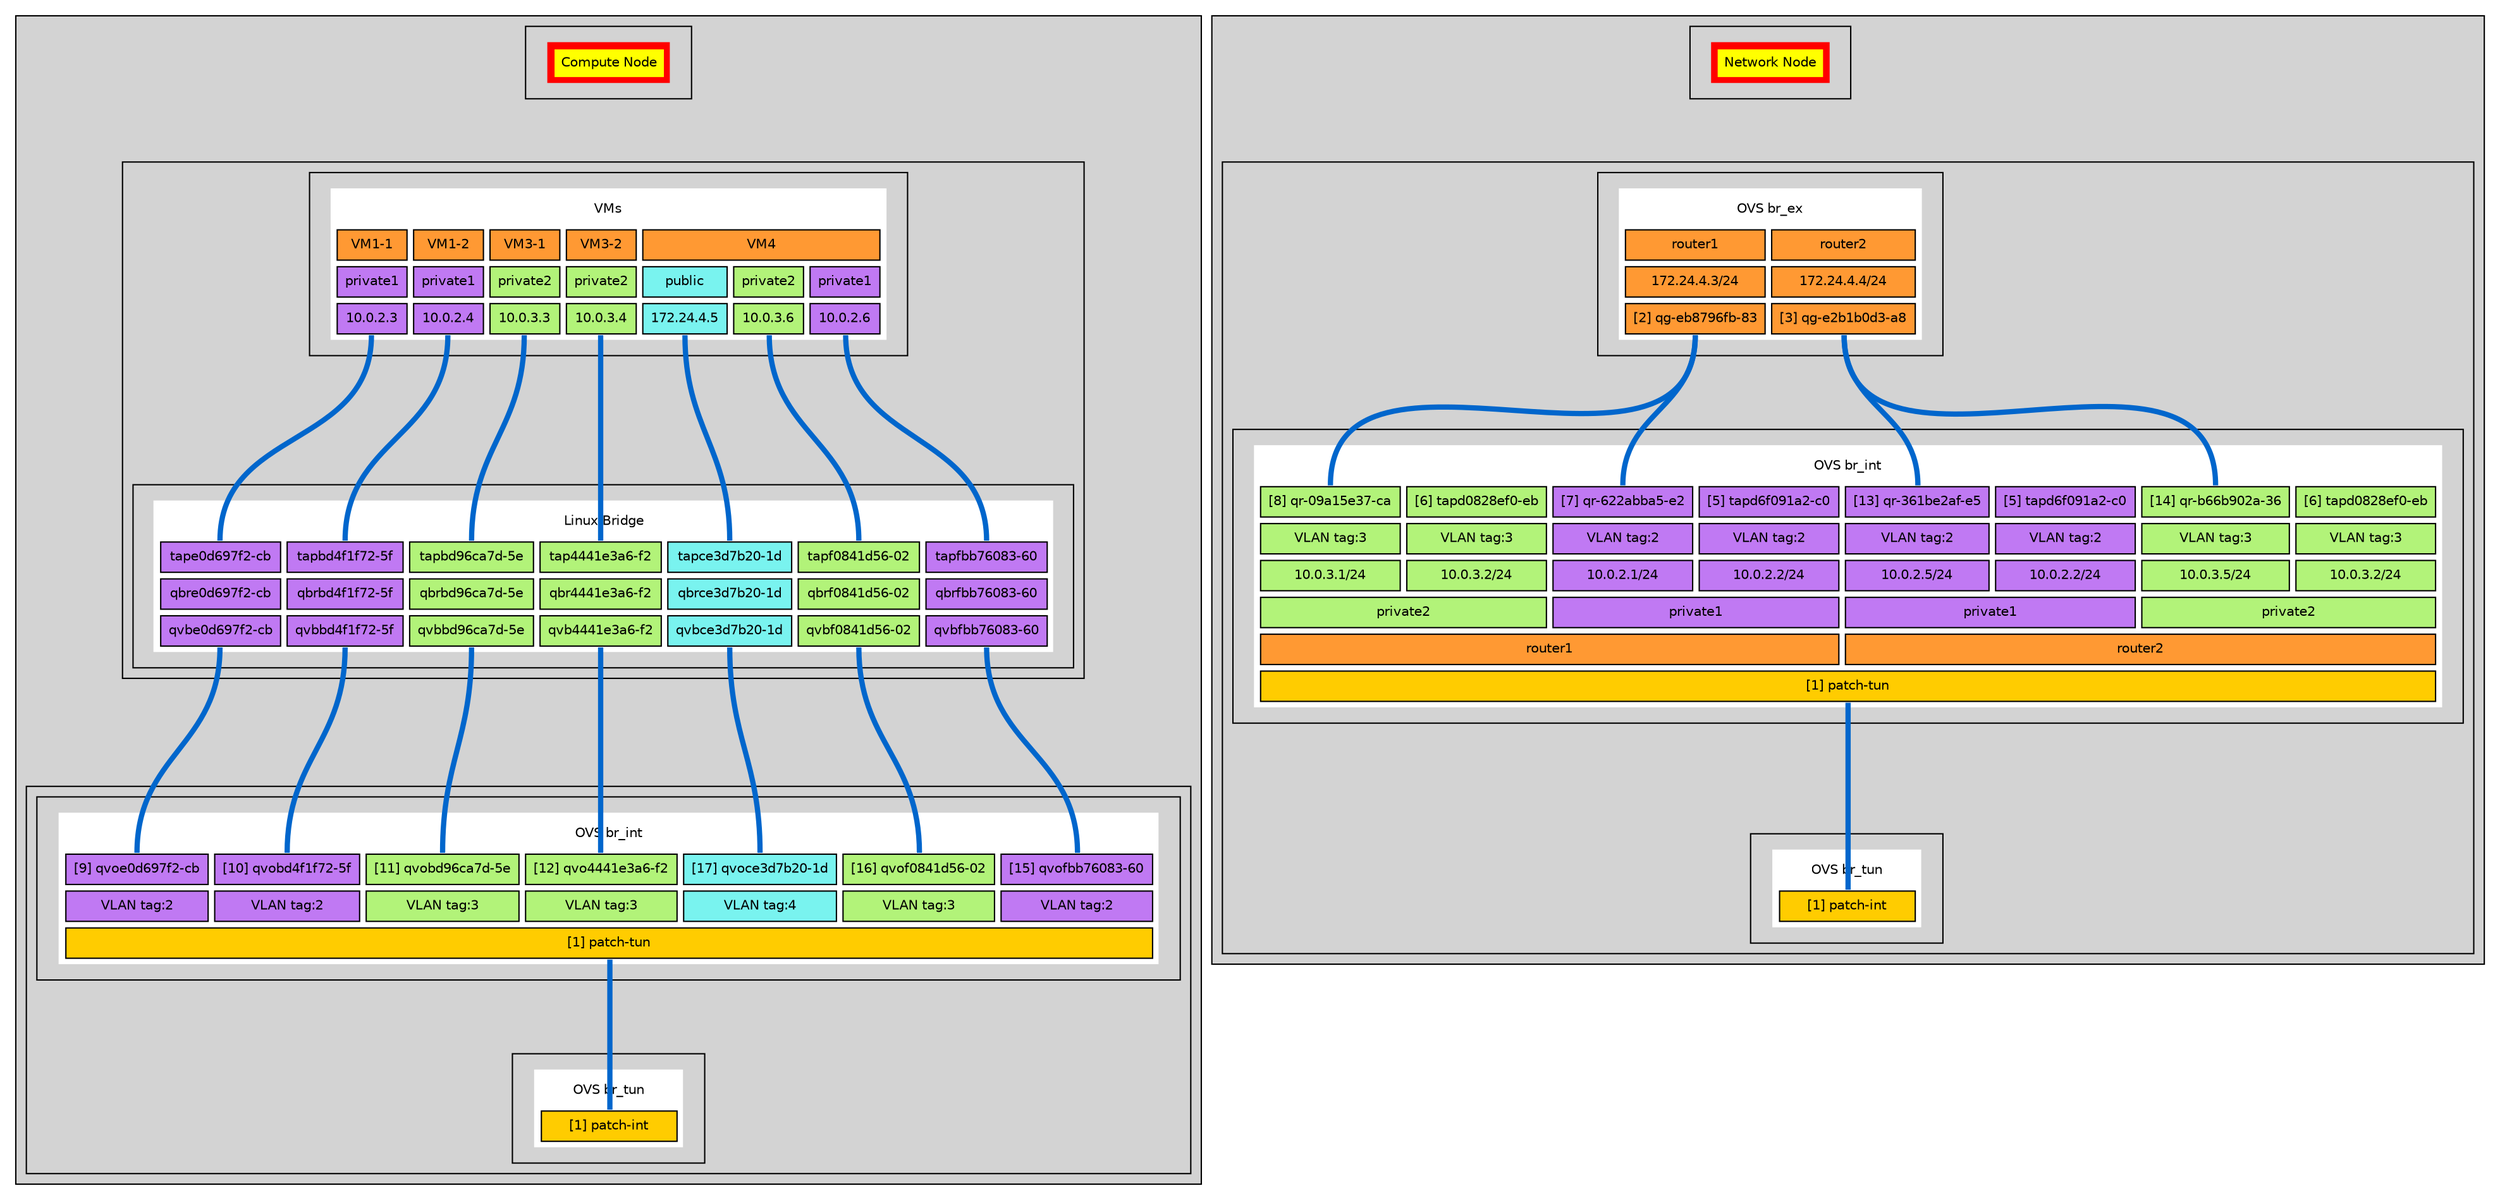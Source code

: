 digraph DON_DON {
graph [fontsize=10 fontname="Helvetica"];
node [fontsize=10 fontname="Helvetica"];
rankdir = TB;
ranksep = 1;
concentrate = true;
compound = true;
edge [dir=none]

subgraph cluster_DONComputeNode {
style=filled
subgraph cluster_ComputeNode {
ComputeNode [ shape = plaintext, label = <
<TABLE BORDER="0" CELLBORDER="1" CELLSPACING="5" CELLPADDING="5" BGCOLOR="red">
<TR>
<TD COLSPAN="1" BORDER="0" BGCOLOR="yellow" PORT="ComputeNode">Compute Node</TD>
</TR>
</TABLE>>];

}

subgraph cluster_Nova {
style=filled
subgraph cluster_VMs {
VMs [ shape = plaintext, label = <
<TABLE BORDER="0" CELLBORDER="1" CELLSPACING="5" CELLPADDING="5" BGCOLOR="white">
<TR>
<TD COLSPAN="7" BORDER="0" BGCOLOR="white" PORT="VMs">VMs</TD>
</TR>
<TR>
<TD ROWSPAN="1" COLSPAN="1" BGCOLOR="#ff9933">VM1-1</TD>
<TD ROWSPAN="1" COLSPAN="1" BGCOLOR="#ff9933">VM1-2</TD>
<TD ROWSPAN="1" COLSPAN="1" BGCOLOR="#ff9933">VM3-1</TD>
<TD ROWSPAN="1" COLSPAN="1" BGCOLOR="#ff9933">VM3-2</TD>
<TD ROWSPAN="1" COLSPAN="3" BGCOLOR="#ff9933">VM4</TD>
</TR>
<TR>
<TD ROWSPAN="1" COLSPAN="1" BGCOLOR="#c079f3">private1</TD>
<TD ROWSPAN="1" COLSPAN="1" BGCOLOR="#c079f3">private1</TD>
<TD ROWSPAN="1" COLSPAN="1" BGCOLOR="#b2f379">private2</TD>
<TD ROWSPAN="1" COLSPAN="1" BGCOLOR="#b2f379">private2</TD>
<TD ROWSPAN="1" COLSPAN="1" BGCOLOR="#79f3ef">public</TD>
<TD ROWSPAN="1" COLSPAN="1" BGCOLOR="#b2f379">private2</TD>
<TD ROWSPAN="1" COLSPAN="1" BGCOLOR="#c079f3">private1</TD>
</TR>
<TR>
<TD ROWSPAN="1" COLSPAN="1" BGCOLOR="#c079f3" PORT="10023">10.0.2.3</TD>
<TD ROWSPAN="1" COLSPAN="1" BGCOLOR="#c079f3" PORT="10024">10.0.2.4</TD>
<TD ROWSPAN="1" COLSPAN="1" BGCOLOR="#b2f379" PORT="10033">10.0.3.3</TD>
<TD ROWSPAN="1" COLSPAN="1" BGCOLOR="#b2f379" PORT="10034">10.0.3.4</TD>
<TD ROWSPAN="1" COLSPAN="1" BGCOLOR="#79f3ef" PORT="1722445">172.24.4.5</TD>
<TD ROWSPAN="1" COLSPAN="1" BGCOLOR="#b2f379" PORT="10036">10.0.3.6</TD>
<TD ROWSPAN="1" COLSPAN="1" BGCOLOR="#c079f3" PORT="10026">10.0.2.6</TD>
</TR>
</TABLE>>];

}

subgraph cluster_LinuxBridge {
LinuxBridge [ shape = plaintext, label = <
<TABLE BORDER="0" CELLBORDER="1" CELLSPACING="5" CELLPADDING="5" BGCOLOR="white">
<TR>
<TD COLSPAN="7" BORDER="0" BGCOLOR="white" PORT="LinuxBridge">Linux Bridge</TD>
</TR>
<TR>
<TD ROWSPAN="1" COLSPAN="1" BGCOLOR="#c079f3" PORT="tape0d697f2_cb">tape0d697f2-cb</TD>
<TD ROWSPAN="1" COLSPAN="1" BGCOLOR="#c079f3" PORT="tapbd4f1f72_5f">tapbd4f1f72-5f</TD>
<TD ROWSPAN="1" COLSPAN="1" BGCOLOR="#b2f379" PORT="tapbd96ca7d_5e">tapbd96ca7d-5e</TD>
<TD ROWSPAN="1" COLSPAN="1" BGCOLOR="#b2f379" PORT="tap4441e3a6_f2">tap4441e3a6-f2</TD>
<TD ROWSPAN="1" COLSPAN="1" BGCOLOR="#79f3ef" PORT="tapce3d7b20_1d">tapce3d7b20-1d</TD>
<TD ROWSPAN="1" COLSPAN="1" BGCOLOR="#b2f379" PORT="tapf0841d56_02">tapf0841d56-02</TD>
<TD ROWSPAN="1" COLSPAN="1" BGCOLOR="#c079f3" PORT="tapfbb76083_60">tapfbb76083-60</TD>
</TR>
<TR>
<TD ROWSPAN="1" COLSPAN="1" BGCOLOR="#c079f3" PORT="qbre0d697f2_cb">qbre0d697f2-cb</TD>
<TD ROWSPAN="1" COLSPAN="1" BGCOLOR="#c079f3" PORT="qbrbd4f1f72_5f">qbrbd4f1f72-5f</TD>
<TD ROWSPAN="1" COLSPAN="1" BGCOLOR="#b2f379" PORT="qbrbd96ca7d_5e">qbrbd96ca7d-5e</TD>
<TD ROWSPAN="1" COLSPAN="1" BGCOLOR="#b2f379" PORT="qbr4441e3a6_f2">qbr4441e3a6-f2</TD>
<TD ROWSPAN="1" COLSPAN="1" BGCOLOR="#79f3ef" PORT="qbrce3d7b20_1d">qbrce3d7b20-1d</TD>
<TD ROWSPAN="1" COLSPAN="1" BGCOLOR="#b2f379" PORT="qbrf0841d56_02">qbrf0841d56-02</TD>
<TD ROWSPAN="1" COLSPAN="1" BGCOLOR="#c079f3" PORT="qbrfbb76083_60">qbrfbb76083-60</TD>
</TR>
<TR>
<TD ROWSPAN="1" COLSPAN="1" BGCOLOR="#c079f3" PORT="qvbe0d697f2_cb">qvbe0d697f2-cb</TD>
<TD ROWSPAN="1" COLSPAN="1" BGCOLOR="#c079f3" PORT="qvbbd4f1f72_5f">qvbbd4f1f72-5f</TD>
<TD ROWSPAN="1" COLSPAN="1" BGCOLOR="#b2f379" PORT="qvbbd96ca7d_5e">qvbbd96ca7d-5e</TD>
<TD ROWSPAN="1" COLSPAN="1" BGCOLOR="#b2f379" PORT="qvb4441e3a6_f2">qvb4441e3a6-f2</TD>
<TD ROWSPAN="1" COLSPAN="1" BGCOLOR="#79f3ef" PORT="qvbce3d7b20_1d">qvbce3d7b20-1d</TD>
<TD ROWSPAN="1" COLSPAN="1" BGCOLOR="#b2f379" PORT="qvbf0841d56_02">qvbf0841d56-02</TD>
<TD ROWSPAN="1" COLSPAN="1" BGCOLOR="#c079f3" PORT="qvbfbb76083_60">qvbfbb76083-60</TD>
</TR>
</TABLE>>];

}

}

subgraph cluster_OVS {
style=filled
subgraph cluster_compute_br_int {
compute_br_int [ shape = plaintext, label = <
<TABLE BORDER="0" CELLBORDER="1" CELLSPACING="5" CELLPADDING="5" BGCOLOR="white">
<TR>
<TD COLSPAN="7" BORDER="0" BGCOLOR="white" PORT="OVSbr_int">OVS br_int</TD>
</TR>
<TR>
<TD ROWSPAN="1" COLSPAN="1" BGCOLOR="#c079f3" PORT="qvoe0d697f2_cb">[9] qvoe0d697f2-cb</TD>
<TD ROWSPAN="1" COLSPAN="1" BGCOLOR="#c079f3" PORT="qvobd4f1f72_5f">[10] qvobd4f1f72-5f</TD>
<TD ROWSPAN="1" COLSPAN="1" BGCOLOR="#b2f379" PORT="qvobd96ca7d_5e">[11] qvobd96ca7d-5e</TD>
<TD ROWSPAN="1" COLSPAN="1" BGCOLOR="#b2f379" PORT="qvo4441e3a6_f2">[12] qvo4441e3a6-f2</TD>
<TD ROWSPAN="1" COLSPAN="1" BGCOLOR="#79f3ef" PORT="qvoce3d7b20_1d">[17] qvoce3d7b20-1d</TD>
<TD ROWSPAN="1" COLSPAN="1" BGCOLOR="#b2f379" PORT="qvof0841d56_02">[16] qvof0841d56-02</TD>
<TD ROWSPAN="1" COLSPAN="1" BGCOLOR="#c079f3" PORT="qvofbb76083_60">[15] qvofbb76083-60</TD>
</TR>
<TR>
<TD ROWSPAN="1" COLSPAN="1" BGCOLOR="#c079f3" PORT="qvoe0d697f2_cbtag_2">VLAN tag:2</TD>
<TD ROWSPAN="1" COLSPAN="1" BGCOLOR="#c079f3" PORT="qvobd4f1f72_5ftag_2">VLAN tag:2</TD>
<TD ROWSPAN="1" COLSPAN="1" BGCOLOR="#b2f379" PORT="qvobd96ca7d_5etag_3">VLAN tag:3</TD>
<TD ROWSPAN="1" COLSPAN="1" BGCOLOR="#b2f379" PORT="qvo4441e3a6_f2tag_3">VLAN tag:3</TD>
<TD ROWSPAN="1" COLSPAN="1" BGCOLOR="#79f3ef" PORT="qvoce3d7b20_1dtag_4">VLAN tag:4</TD>
<TD ROWSPAN="1" COLSPAN="1" BGCOLOR="#b2f379" PORT="qvof0841d56_02tag_3">VLAN tag:3</TD>
<TD ROWSPAN="1" COLSPAN="1" BGCOLOR="#c079f3" PORT="qvofbb76083_60tag_2">VLAN tag:2</TD>
</TR>
<TR>
<TD ROWSPAN="1" COLSPAN="7" BGCOLOR="#ffcc00" PORT="patch_tun">[1] patch-tun</TD>
</TR>
</TABLE>>];

}

subgraph cluster_compute_br_tun {
compute_br_tun [ shape = plaintext, label = <
<TABLE BORDER="0" CELLBORDER="1" CELLSPACING="5" CELLPADDING="5" BGCOLOR="white">
<TR>
<TD COLSPAN="7" BORDER="0" BGCOLOR="white" PORT="OVSbr_tun">OVS br_tun</TD>
</TR>
<TR>
<TD ROWSPAN="1" COLSPAN="7" BGCOLOR="#ffcc00" PORT="patch_int">[1] patch-int</TD>
</TR>
</TABLE>>];

}

}

ComputeNode:s -> VMs:n [color = "#0066cc", penwidth = "4", style="invis"]
VMs:10023:s -> LinuxBridge:tape0d697f2_cb:n [color = "#0066cc", penwidth = "4"]
VMs:10024:s -> LinuxBridge:tapbd4f1f72_5f:n [color = "#0066cc", penwidth = "4"]
VMs:10033:s -> LinuxBridge:tapbd96ca7d_5e:n [color = "#0066cc", penwidth = "4"]
VMs:10034:s -> LinuxBridge:tap4441e3a6_f2:n [color = "#0066cc", penwidth = "4"]
VMs:1722445:s -> LinuxBridge:tapce3d7b20_1d:n [color = "#0066cc", penwidth = "4"]
VMs:10036:s -> LinuxBridge:tapf0841d56_02:n [color = "#0066cc", penwidth = "4"]
VMs:10026:s -> LinuxBridge:tapfbb76083_60:n [color = "#0066cc", penwidth = "4"]
LinuxBridge:qvbe0d697f2_cb:s -> compute_br_int:qvoe0d697f2_cb:n [color = "#0066cc", penwidth = "4"]
LinuxBridge:qvbbd4f1f72_5f:s -> compute_br_int:qvobd4f1f72_5f:n [color = "#0066cc", penwidth = "4"]
LinuxBridge:qvbbd96ca7d_5e:s -> compute_br_int:qvobd96ca7d_5e:n [color = "#0066cc", penwidth = "4"]
LinuxBridge:qvb4441e3a6_f2:s -> compute_br_int:qvo4441e3a6_f2:n [color = "#0066cc", penwidth = "4"]
LinuxBridge:qvbce3d7b20_1d:s -> compute_br_int:qvoce3d7b20_1d:n [color = "#0066cc", penwidth = "4"]
LinuxBridge:qvbf0841d56_02:s -> compute_br_int:qvof0841d56_02:n [color = "#0066cc", penwidth = "4"]
LinuxBridge:qvbfbb76083_60:s -> compute_br_int:qvofbb76083_60:n [color = "#0066cc", penwidth = "4"]
compute_br_int:patch_tun:s -> compute_br_tun:patch_int:n [color = "#0066cc", penwidth = "4"]
}

subgraph cluster_DONNetworkNode {
style=filled
subgraph cluster_NetworkNode {
NetworkNode [ shape = plaintext, label = <
<TABLE BORDER="0" CELLBORDER="1" CELLSPACING="5" CELLPADDING="5" BGCOLOR="red">
<TR>
<TD COLSPAN="1" BORDER="0" BGCOLOR="yellow" PORT="NetworkNode">Network Node</TD>
</TR>
</TABLE>>];

}

subgraph cluster_OVS {
style=filled
subgraph cluster_br_ex {
br_ex [ shape = plaintext, label = <
<TABLE BORDER="0" CELLBORDER="1" CELLSPACING="5" CELLPADDING="5" BGCOLOR="white">
<TR>
<TD COLSPAN="2" BORDER="0" BGCOLOR="white" PORT="OVSbr_ex">OVS br_ex</TD>
</TR>
<TR>
<TD ROWSPAN="1" COLSPAN="1" BGCOLOR="#ff9933" PORT="router1">router1</TD>
<TD ROWSPAN="1" COLSPAN="1" BGCOLOR="#ff9933" PORT="router2">router2</TD>
</TR>
<TR>
<TD ROWSPAN="1" COLSPAN="1" BGCOLOR="#ff9933" PORT="172.24.4.3/24">172.24.4.3/24</TD>
<TD ROWSPAN="1" COLSPAN="1" BGCOLOR="#ff9933" PORT="172.24.4.4/24">172.24.4.4/24</TD>
</TR>
<TR>
<TD ROWSPAN="1" COLSPAN="1" BGCOLOR="#ff9933" PORT="qg_eb8796fb_83">[2] qg-eb8796fb-83</TD>
<TD ROWSPAN="1" COLSPAN="1" BGCOLOR="#ff9933" PORT="qg_e2b1b0d3_a8">[3] qg-e2b1b0d3-a8</TD>
</TR>
</TABLE>>];

}

subgraph cluster_network_br_int {
network_br_int [ shape = plaintext, label = <
<TABLE BORDER="0" CELLBORDER="1" CELLSPACING="5" CELLPADDING="5" BGCOLOR="white">
<TR>
<TD COLSPAN="8" BORDER="0" BGCOLOR="white" PORT="OVSbr_int">OVS br_int</TD>
</TR>
<TR>
<TD ROWSPAN="1" COLSPAN="1" BGCOLOR="#b2f379" PORT="qr_09a15e37_ca">[8] qr-09a15e37-ca</TD>
<TD ROWSPAN="1" COLSPAN="1" BGCOLOR="#b2f379" PORT="tapd0828ef0_eb">[6] tapd0828ef0-eb</TD>
<TD ROWSPAN="1" COLSPAN="1" BGCOLOR="#c079f3" PORT="qr_622abba5_e2">[7] qr-622abba5-e2</TD>
<TD ROWSPAN="1" COLSPAN="1" BGCOLOR="#c079f3" PORT="tapd6f091a2_c0">[5] tapd6f091a2-c0</TD>
<TD ROWSPAN="1" COLSPAN="1" BGCOLOR="#c079f3" PORT="qr_361be2af_e5">[13] qr-361be2af-e5</TD>
<TD ROWSPAN="1" COLSPAN="1" BGCOLOR="#c079f3" PORT="tapd6f091a2_c0">[5] tapd6f091a2-c0</TD>
<TD ROWSPAN="1" COLSPAN="1" BGCOLOR="#b2f379" PORT="qr_b66b902a_36">[14] qr-b66b902a-36</TD>
<TD ROWSPAN="1" COLSPAN="1" BGCOLOR="#b2f379" PORT="tapd0828ef0_eb">[6] tapd0828ef0-eb</TD>
</TR>
<TR>
<TD ROWSPAN="1" COLSPAN="1" BGCOLOR="#b2f379" PORT="qr_09a15e37_catag_3">VLAN tag:3</TD>
<TD ROWSPAN="1" COLSPAN="1" BGCOLOR="#b2f379" PORT="tapd0828ef0_ebtag_3">VLAN tag:3</TD>
<TD ROWSPAN="1" COLSPAN="1" BGCOLOR="#c079f3" PORT="qr_622abba5_e2tag_2">VLAN tag:2</TD>
<TD ROWSPAN="1" COLSPAN="1" BGCOLOR="#c079f3" PORT="tapd6f091a2_c0tag_2">VLAN tag:2</TD>
<TD ROWSPAN="1" COLSPAN="1" BGCOLOR="#c079f3" PORT="qr_361be2af_e5tag_2">VLAN tag:2</TD>
<TD ROWSPAN="1" COLSPAN="1" BGCOLOR="#c079f3" PORT="tapd6f091a2_c0tag_2">VLAN tag:2</TD>
<TD ROWSPAN="1" COLSPAN="1" BGCOLOR="#b2f379" PORT="qr_b66b902a_36tag_3">VLAN tag:3</TD>
<TD ROWSPAN="1" COLSPAN="1" BGCOLOR="#b2f379" PORT="tapd0828ef0_ebtag_3">VLAN tag:3</TD>
</TR>
<TR>
<TD ROWSPAN="1" COLSPAN="1" BGCOLOR="#b2f379" PORT="qr_09a15e37_ca10.0.3.1/24">10.0.3.1/24</TD>
<TD ROWSPAN="1" COLSPAN="1" BGCOLOR="#b2f379" PORT="tapd0828ef0_eb10.0.3.2/24">10.0.3.2/24</TD>
<TD ROWSPAN="1" COLSPAN="1" BGCOLOR="#c079f3" PORT="qr_622abba5_e210.0.2.1/24">10.0.2.1/24</TD>
<TD ROWSPAN="1" COLSPAN="1" BGCOLOR="#c079f3" PORT="tapd6f091a2_c010.0.2.2/24">10.0.2.2/24</TD>
<TD ROWSPAN="1" COLSPAN="1" BGCOLOR="#c079f3" PORT="qr_361be2af_e510.0.2.5/24">10.0.2.5/24</TD>
<TD ROWSPAN="1" COLSPAN="1" BGCOLOR="#c079f3" PORT="tapd6f091a2_c010.0.2.2/24">10.0.2.2/24</TD>
<TD ROWSPAN="1" COLSPAN="1" BGCOLOR="#b2f379" PORT="qr_b66b902a_3610.0.3.5/24">10.0.3.5/24</TD>
<TD ROWSPAN="1" COLSPAN="1" BGCOLOR="#b2f379" PORT="tapd0828ef0_eb10.0.3.2/24">10.0.3.2/24</TD>
</TR>
<TR>
<TD ROWSPAN="1" COLSPAN="2" BGCOLOR="#b2f379" PORT="private2">private2</TD>
<TD ROWSPAN="1" COLSPAN="2" BGCOLOR="#c079f3" PORT="private1">private1</TD>
<TD ROWSPAN="1" COLSPAN="2" BGCOLOR="#c079f3" PORT="private1">private1</TD>
<TD ROWSPAN="1" COLSPAN="2" BGCOLOR="#b2f379" PORT="private2">private2</TD>
</TR>
<TR>
<TD ROWSPAN="1" COLSPAN="4" BGCOLOR="#ff9933" PORT="router1">router1</TD>
<TD ROWSPAN="1" COLSPAN="4" BGCOLOR="#ff9933" PORT="router2">router2</TD>
</TR>
<TR>
<TD ROWSPAN="1" COLSPAN="8" BGCOLOR="#ffcc00" PORT="patch_tun">[1] patch-tun</TD>
</TR>
</TABLE>>];

}

subgraph cluster_network_br_tun {
network_br_tun [ shape = plaintext, label = <
<TABLE BORDER="0" CELLBORDER="1" CELLSPACING="5" CELLPADDING="5" BGCOLOR="white">
<TR>
<TD COLSPAN="7" BORDER="0" BGCOLOR="white" PORT="OVSbr_tun">OVS br_tun</TD>
</TR>
<TR>
<TD ROWSPAN="1" COLSPAN="7" BGCOLOR="#ffcc00" PORT="patch_int">[1] patch-int</TD>
</TR>
</TABLE>>];

}

}

NetworkNode:s -> br_ex:n [color = "#0066cc", penwidth = "4", style="invis"]
network_br_int:patch_tun:s -> network_br_tun:patch_int:n [color = "#0066cc", penwidth = "4"]
br_ex:qg_e2b1b0d3_a8:s -> network_br_int:qr_361be2af_e5:n [color = "#0066cc", penwidth = "4"]
br_ex:qg_e2b1b0d3_a8:s -> network_br_int:qr_b66b902a_36:n [color = "#0066cc", penwidth = "4"]
br_ex:qg_eb8796fb_83:s -> network_br_int:qr_09a15e37_ca:n [color = "#0066cc", penwidth = "4"]
br_ex:qg_eb8796fb_83:s -> network_br_int:qr_622abba5_e2:n [color = "#0066cc", penwidth = "4"]
}


}

